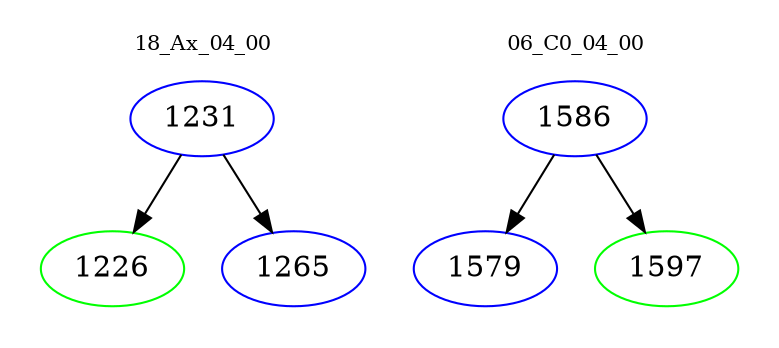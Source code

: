digraph{
subgraph cluster_0 {
color = white
label = "18_Ax_04_00";
fontsize=10;
T0_1231 [label="1231", color="blue"]
T0_1231 -> T0_1226 [color="black"]
T0_1226 [label="1226", color="green"]
T0_1231 -> T0_1265 [color="black"]
T0_1265 [label="1265", color="blue"]
}
subgraph cluster_1 {
color = white
label = "06_C0_04_00";
fontsize=10;
T1_1586 [label="1586", color="blue"]
T1_1586 -> T1_1579 [color="black"]
T1_1579 [label="1579", color="blue"]
T1_1586 -> T1_1597 [color="black"]
T1_1597 [label="1597", color="green"]
}
}
